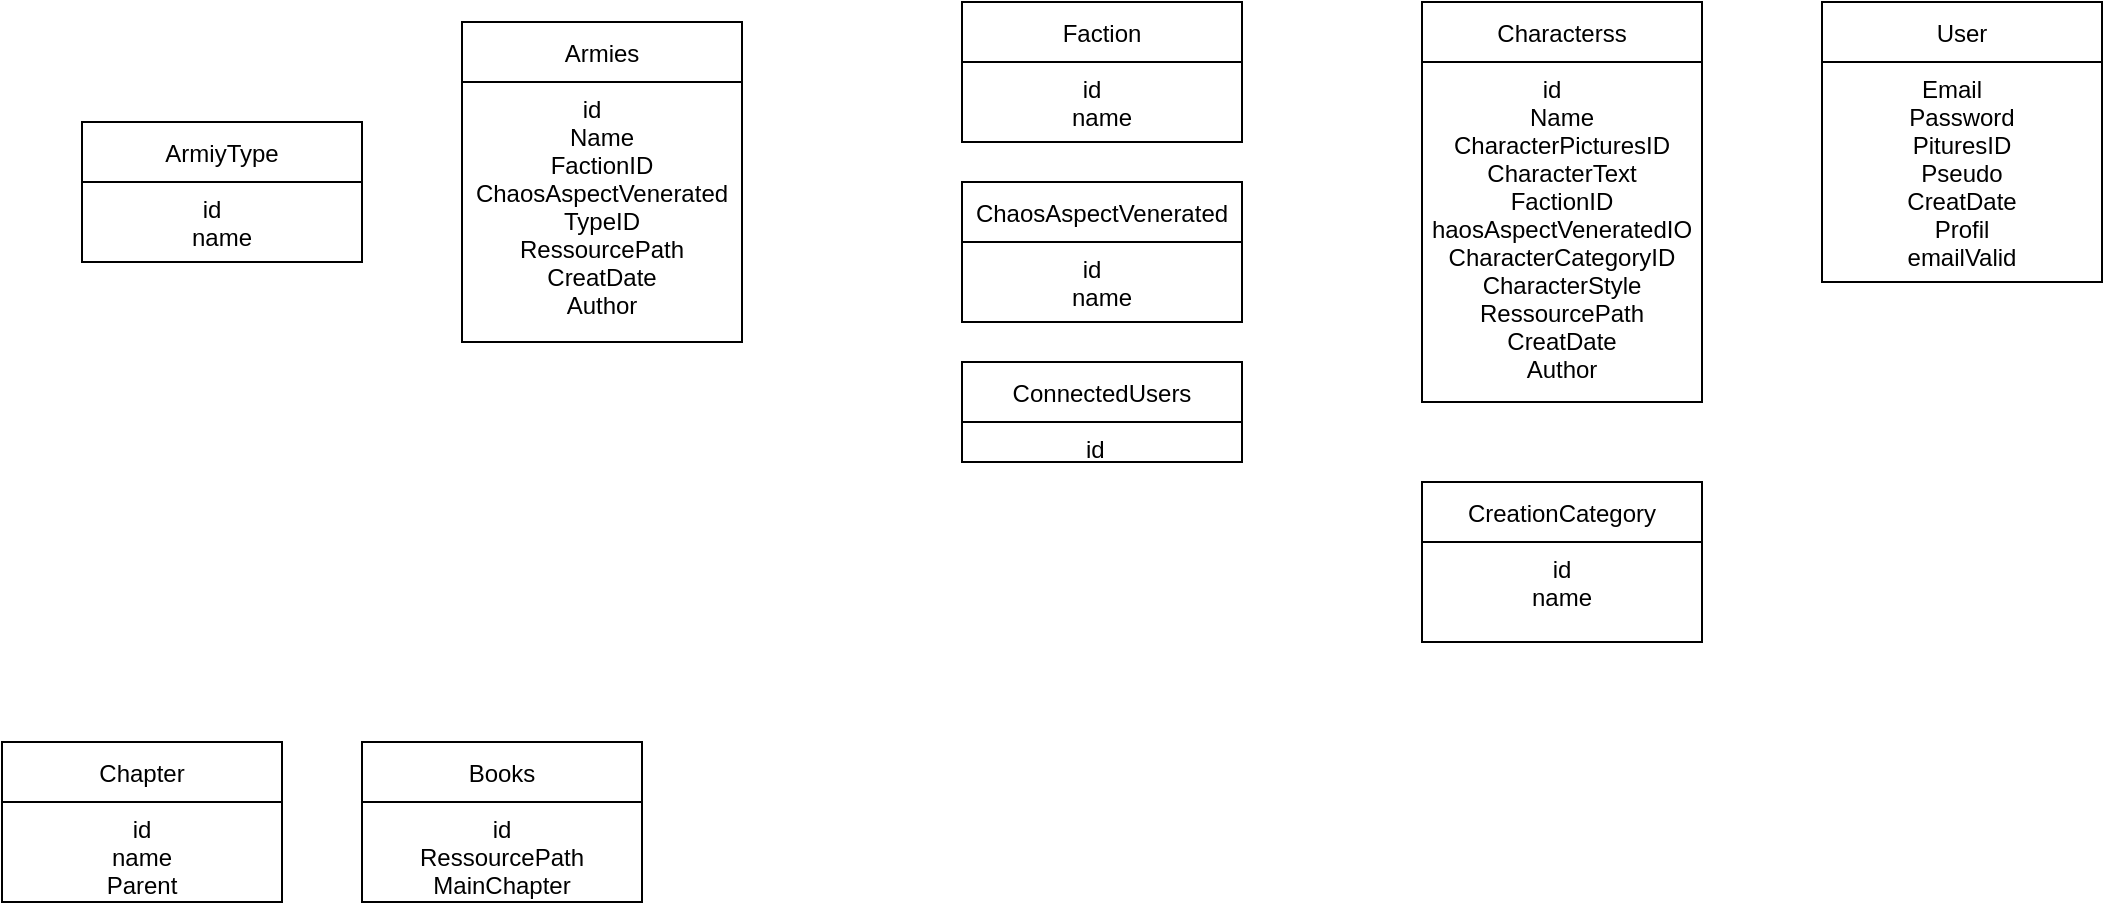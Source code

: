 <mxfile version="16.1.2" type="device"><diagram id="R2lEEEUBdFMjLlhIrx00" name="Page-1"><mxGraphModel dx="1952" dy="865" grid="1" gridSize="10" guides="1" tooltips="1" connect="1" arrows="1" fold="1" page="1" pageScale="1" pageWidth="850" pageHeight="1100" math="0" shadow="0" extFonts="Permanent Marker^https://fonts.googleapis.com/css?family=Permanent+Marker"><root><mxCell id="0"/><mxCell id="1" parent="0"/><mxCell id="pT8rJtM88Rt6gPwcHOlK-1" value="Armies" style="swimlane;fontStyle=0;childLayout=stackLayout;horizontal=1;startSize=30;horizontalStack=0;resizeParent=1;resizeParentMax=0;resizeLast=0;collapsible=1;marginBottom=0;swimlaneLine=1;glass=0;" vertex="1" parent="1"><mxGeometry x="200" y="100" width="140" height="160" as="geometry"/></mxCell><mxCell id="pT8rJtM88Rt6gPwcHOlK-2" value="id   &#10;Name&#10;FactionID&#10;ChaosAspectVenerated&#10;TypeID&#10;RessourcePath&#10;CreatDate&#10;Author&#10;" style="text;strokeColor=none;fillColor=none;align=center;verticalAlign=top;spacingLeft=4;spacingRight=4;overflow=hidden;points=[[0,0.5],[1,0.5]];portConstraint=eastwest;rotatable=0;" vertex="1" parent="pT8rJtM88Rt6gPwcHOlK-1"><mxGeometry y="30" width="140" height="130" as="geometry"/></mxCell><mxCell id="pT8rJtM88Rt6gPwcHOlK-13" value="ArmiyType" style="swimlane;fontStyle=0;childLayout=stackLayout;horizontal=1;startSize=30;horizontalStack=0;resizeParent=1;resizeParentMax=0;resizeLast=0;collapsible=1;marginBottom=0;swimlaneLine=1;glass=0;" vertex="1" parent="1"><mxGeometry x="10" y="150" width="140" height="70" as="geometry"><mxRectangle x="10" y="150" width="90" height="30" as="alternateBounds"/></mxGeometry></mxCell><mxCell id="pT8rJtM88Rt6gPwcHOlK-14" value="id   &#10;name" style="text;strokeColor=none;fillColor=none;align=center;verticalAlign=top;spacingLeft=4;spacingRight=4;overflow=hidden;points=[[0,0.5],[1,0.5]];portConstraint=eastwest;rotatable=0;" vertex="1" parent="pT8rJtM88Rt6gPwcHOlK-13"><mxGeometry y="30" width="140" height="40" as="geometry"/></mxCell><mxCell id="pT8rJtM88Rt6gPwcHOlK-15" value="Faction" style="swimlane;fontStyle=0;childLayout=stackLayout;horizontal=1;startSize=30;horizontalStack=0;resizeParent=1;resizeParentMax=0;resizeLast=0;collapsible=1;marginBottom=0;swimlaneLine=1;glass=0;" vertex="1" parent="1"><mxGeometry x="450" y="90" width="140" height="70" as="geometry"><mxRectangle x="10" y="150" width="90" height="30" as="alternateBounds"/></mxGeometry></mxCell><mxCell id="pT8rJtM88Rt6gPwcHOlK-16" value="id   &#10;name" style="text;strokeColor=none;fillColor=none;align=center;verticalAlign=top;spacingLeft=4;spacingRight=4;overflow=hidden;points=[[0,0.5],[1,0.5]];portConstraint=eastwest;rotatable=0;" vertex="1" parent="pT8rJtM88Rt6gPwcHOlK-15"><mxGeometry y="30" width="140" height="40" as="geometry"/></mxCell><mxCell id="pT8rJtM88Rt6gPwcHOlK-17" value="ChaosAspectVenerated" style="swimlane;fontStyle=0;childLayout=stackLayout;horizontal=1;startSize=30;horizontalStack=0;resizeParent=1;resizeParentMax=0;resizeLast=0;collapsible=1;marginBottom=0;swimlaneLine=1;glass=0;" vertex="1" parent="1"><mxGeometry x="450" y="180" width="140" height="70" as="geometry"><mxRectangle x="10" y="150" width="90" height="30" as="alternateBounds"/></mxGeometry></mxCell><mxCell id="pT8rJtM88Rt6gPwcHOlK-18" value="id   &#10;name" style="text;strokeColor=none;fillColor=none;align=center;verticalAlign=top;spacingLeft=4;spacingRight=4;overflow=hidden;points=[[0,0.5],[1,0.5]];portConstraint=eastwest;rotatable=0;" vertex="1" parent="pT8rJtM88Rt6gPwcHOlK-17"><mxGeometry y="30" width="140" height="40" as="geometry"/></mxCell><mxCell id="pT8rJtM88Rt6gPwcHOlK-19" value="ConnectedUsers" style="swimlane;fontStyle=0;childLayout=stackLayout;horizontal=1;startSize=30;horizontalStack=0;resizeParent=1;resizeParentMax=0;resizeLast=0;collapsible=1;marginBottom=0;swimlaneLine=1;glass=0;" vertex="1" parent="1"><mxGeometry x="450" y="270" width="140" height="50" as="geometry"><mxRectangle x="10" y="150" width="90" height="30" as="alternateBounds"/></mxGeometry></mxCell><mxCell id="pT8rJtM88Rt6gPwcHOlK-20" value="id  " style="text;strokeColor=none;fillColor=none;align=center;verticalAlign=top;spacingLeft=4;spacingRight=4;overflow=hidden;points=[[0,0.5],[1,0.5]];portConstraint=eastwest;rotatable=0;" vertex="1" parent="pT8rJtM88Rt6gPwcHOlK-19"><mxGeometry y="30" width="140" height="20" as="geometry"/></mxCell><mxCell id="pT8rJtM88Rt6gPwcHOlK-21" value="Characterss" style="swimlane;fontStyle=0;childLayout=stackLayout;horizontal=1;startSize=30;horizontalStack=0;resizeParent=1;resizeParentMax=0;resizeLast=0;collapsible=1;marginBottom=0;swimlaneLine=1;glass=0;" vertex="1" parent="1"><mxGeometry x="680" y="90" width="140" height="200" as="geometry"/></mxCell><mxCell id="pT8rJtM88Rt6gPwcHOlK-22" value="id   &#10;Name&#10;CharacterPicturesID&#10;CharacterText&#10;FactionID&#10;ChaosAspectVeneratedIOD&#10;CharacterCategoryID&#10;CharacterStyle&#10;RessourcePath&#10;CreatDate&#10;Author&#10;" style="text;strokeColor=none;fillColor=none;align=center;verticalAlign=top;spacingLeft=4;spacingRight=4;overflow=hidden;points=[[0,0.5],[1,0.5]];portConstraint=eastwest;rotatable=0;" vertex="1" parent="pT8rJtM88Rt6gPwcHOlK-21"><mxGeometry y="30" width="140" height="170" as="geometry"/></mxCell><mxCell id="pT8rJtM88Rt6gPwcHOlK-23" value="User" style="swimlane;fontStyle=0;childLayout=stackLayout;horizontal=1;startSize=30;horizontalStack=0;resizeParent=1;resizeParentMax=0;resizeLast=0;collapsible=1;marginBottom=0;swimlaneLine=1;glass=0;" vertex="1" parent="1"><mxGeometry x="880" y="90" width="140" height="140" as="geometry"/></mxCell><mxCell id="pT8rJtM88Rt6gPwcHOlK-24" value="Email   &#10;Password&#10;PituresID&#10;Pseudo&#10;CreatDate&#10;Profil&#10;emailValid" style="text;strokeColor=none;fillColor=none;align=center;verticalAlign=top;spacingLeft=4;spacingRight=4;overflow=hidden;points=[[0,0.5],[1,0.5]];portConstraint=eastwest;rotatable=0;" vertex="1" parent="pT8rJtM88Rt6gPwcHOlK-23"><mxGeometry y="30" width="140" height="110" as="geometry"/></mxCell><mxCell id="pT8rJtM88Rt6gPwcHOlK-25" value="CreationCategory" style="swimlane;fontStyle=0;childLayout=stackLayout;horizontal=1;startSize=30;horizontalStack=0;resizeParent=1;resizeParentMax=0;resizeLast=0;collapsible=1;marginBottom=0;swimlaneLine=1;glass=0;" vertex="1" parent="1"><mxGeometry x="680" y="330" width="140" height="80" as="geometry"><mxRectangle x="10" y="150" width="90" height="30" as="alternateBounds"/></mxGeometry></mxCell><mxCell id="pT8rJtM88Rt6gPwcHOlK-26" value="id&#10;name" style="text;strokeColor=none;fillColor=none;align=center;verticalAlign=top;spacingLeft=4;spacingRight=4;overflow=hidden;points=[[0,0.5],[1,0.5]];portConstraint=eastwest;rotatable=0;" vertex="1" parent="pT8rJtM88Rt6gPwcHOlK-25"><mxGeometry y="30" width="140" height="50" as="geometry"/></mxCell><mxCell id="pT8rJtM88Rt6gPwcHOlK-27" value="Books" style="swimlane;fontStyle=0;childLayout=stackLayout;horizontal=1;startSize=30;horizontalStack=0;resizeParent=1;resizeParentMax=0;resizeLast=0;collapsible=1;marginBottom=0;swimlaneLine=1;glass=0;" vertex="1" parent="1"><mxGeometry x="150" y="460" width="140" height="80" as="geometry"><mxRectangle x="10" y="150" width="90" height="30" as="alternateBounds"/></mxGeometry></mxCell><mxCell id="pT8rJtM88Rt6gPwcHOlK-28" value="id&#10;RessourcePath&#10;MainChapter" style="text;strokeColor=none;fillColor=none;align=center;verticalAlign=top;spacingLeft=4;spacingRight=4;overflow=hidden;points=[[0,0.5],[1,0.5]];portConstraint=eastwest;rotatable=0;" vertex="1" parent="pT8rJtM88Rt6gPwcHOlK-27"><mxGeometry y="30" width="140" height="50" as="geometry"/></mxCell><mxCell id="pT8rJtM88Rt6gPwcHOlK-29" value="Chapter" style="swimlane;fontStyle=0;childLayout=stackLayout;horizontal=1;startSize=30;horizontalStack=0;resizeParent=1;resizeParentMax=0;resizeLast=0;collapsible=1;marginBottom=0;swimlaneLine=1;glass=0;" vertex="1" parent="1"><mxGeometry x="-30" y="460" width="140" height="80" as="geometry"><mxRectangle x="10" y="150" width="90" height="30" as="alternateBounds"/></mxGeometry></mxCell><mxCell id="pT8rJtM88Rt6gPwcHOlK-30" value="id&#10;name&#10;Parent" style="text;strokeColor=none;fillColor=none;align=center;verticalAlign=top;spacingLeft=4;spacingRight=4;overflow=hidden;points=[[0,0.5],[1,0.5]];portConstraint=eastwest;rotatable=0;" vertex="1" parent="pT8rJtM88Rt6gPwcHOlK-29"><mxGeometry y="30" width="140" height="50" as="geometry"/></mxCell></root></mxGraphModel></diagram></mxfile>